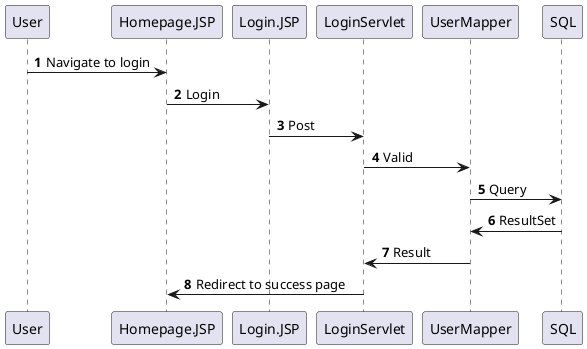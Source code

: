 @startuml
'https://plantuml.com/sequence-diagram

autonumber

User -> Homepage.JSP: Navigate to login
Homepage.JSP -> Login.JSP: Login
Login.JSP -> LoginServlet: Post
LoginServlet -> UserMapper: Valid
UserMapper -> SQL: Query
SQL -> UserMapper: ResultSet
UserMapper -> LoginServlet: Result
LoginServlet -> Homepage.JSP: Redirect to success page
@enduml